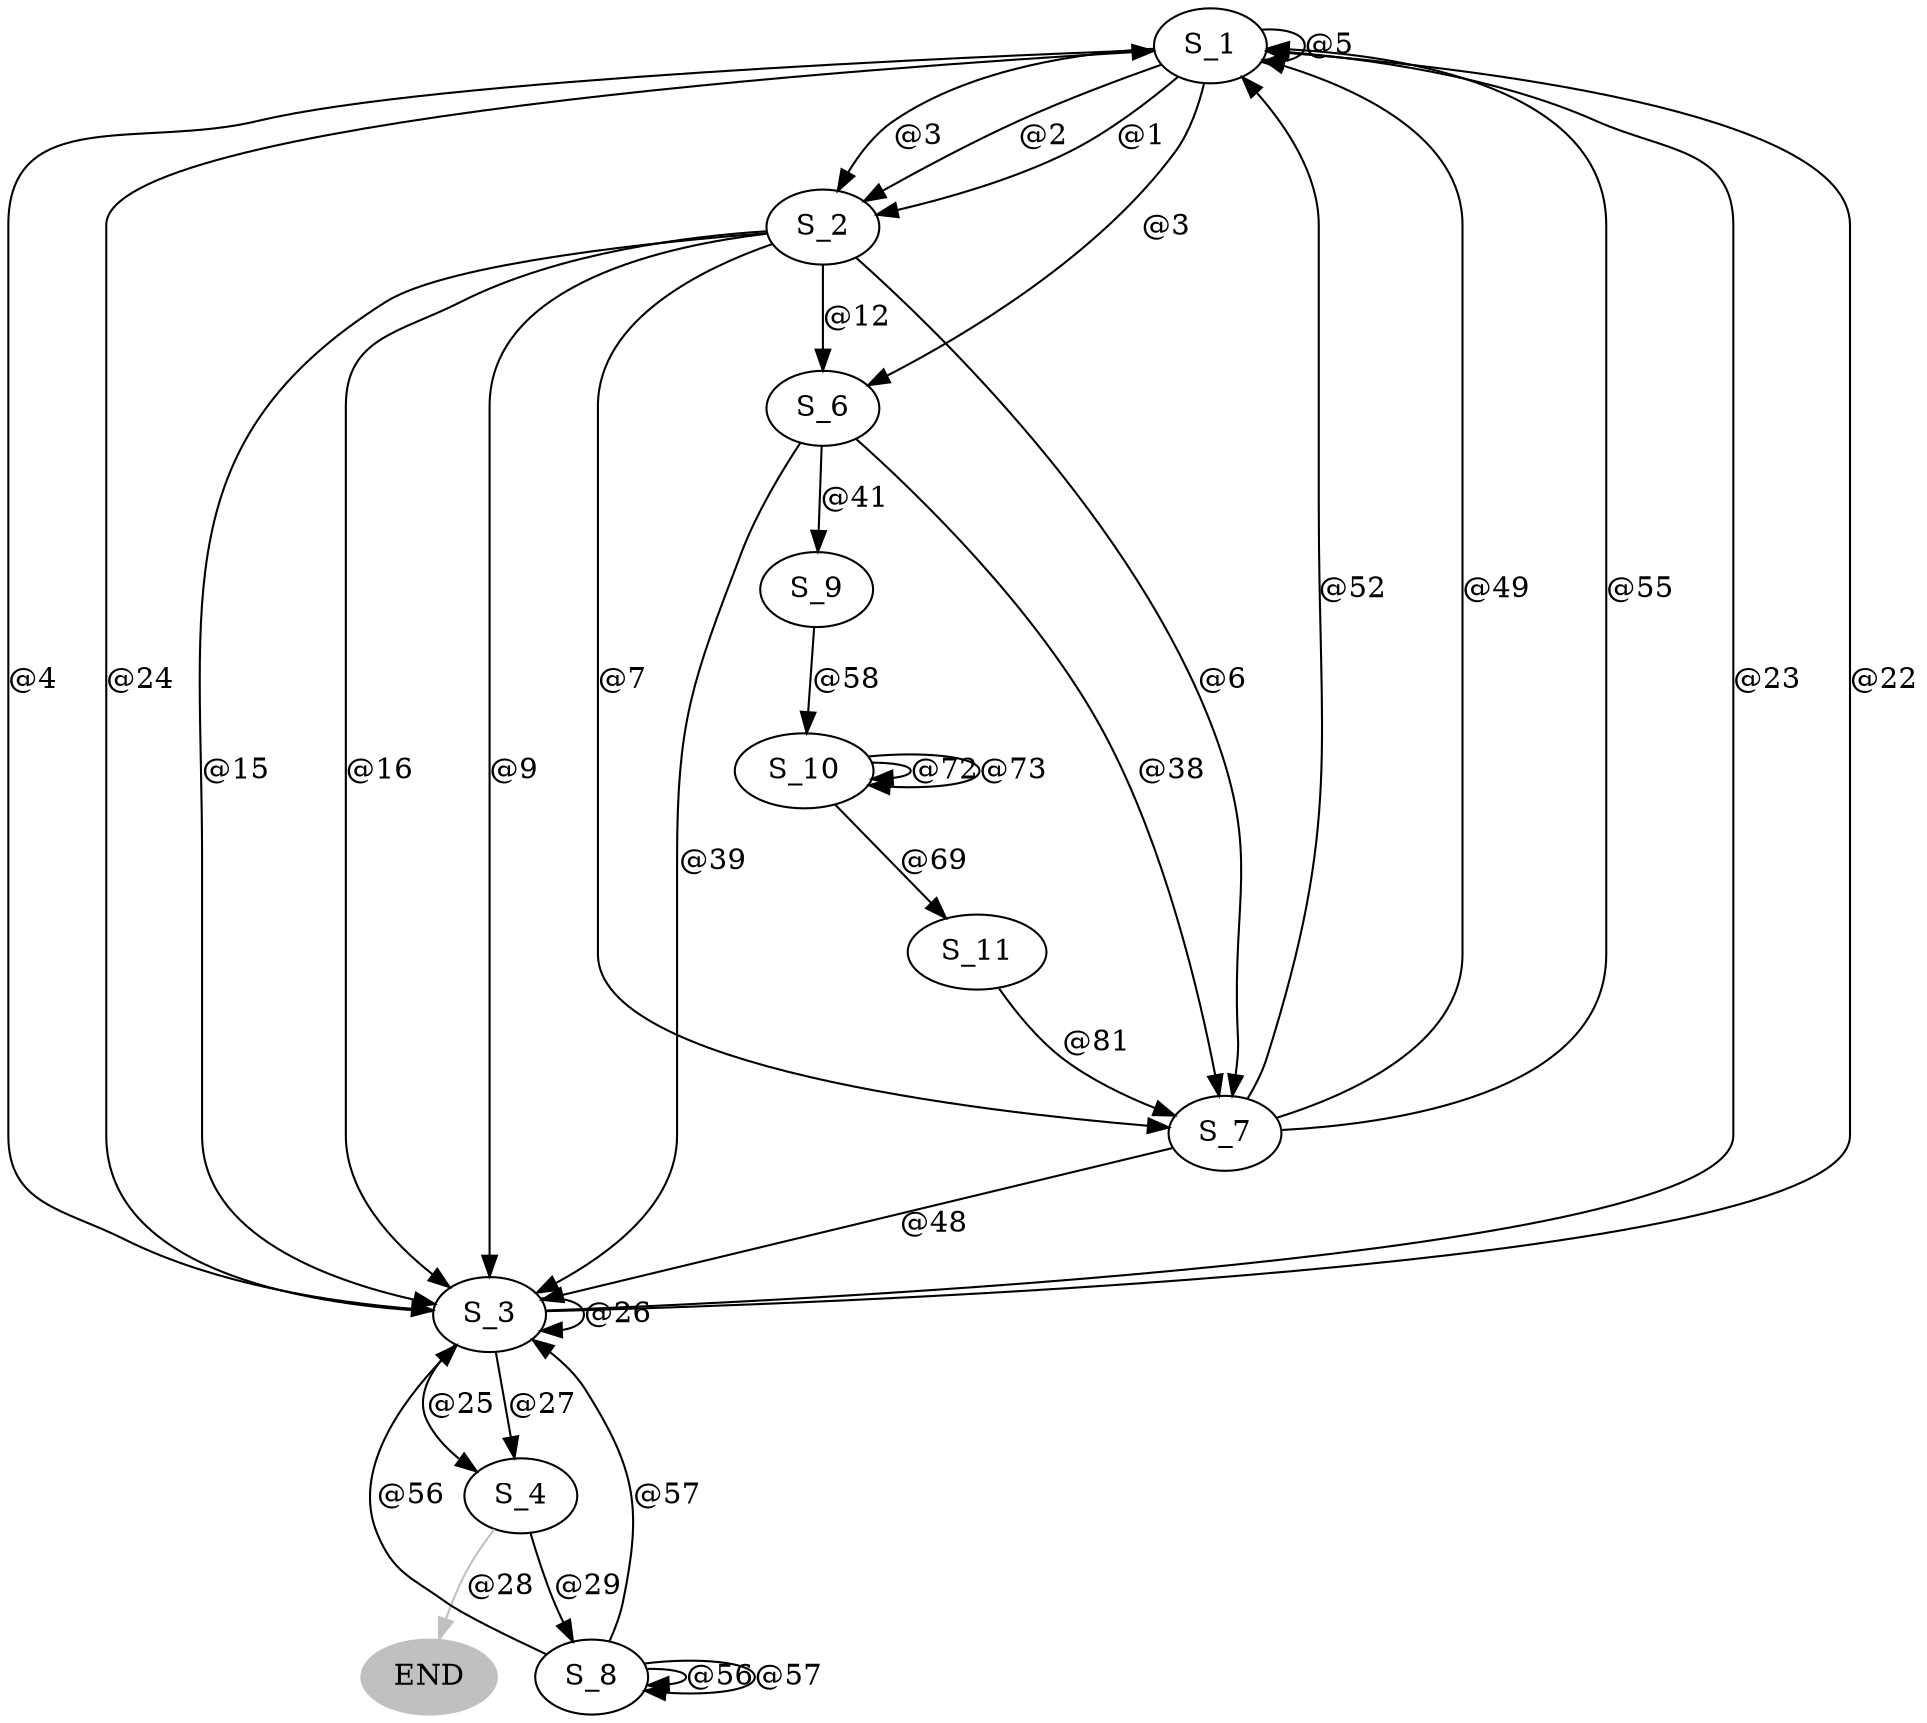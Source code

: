 // Explored App Model
digraph {
	S_1 -> S_2 [label="@3"]
	S_2 -> S_3 [label="@16"]
	S_3 -> S_4 [label="@27"]
	END [label=END color=gray style=filled]
	S_4 -> END [label="@28" color=gray style=filled]
	S_1 -> S_1 [label="@5"]
	S_1 -> S_2 [label="@2"]
	S_2 -> S_3 [label="@9"]
	S_3 -> S_1 [label="@24"]
	S_1 -> S_3 [label="@4"]
	S_3 -> S_1 [label="@23"]
	S_1 -> S_2 [label="@1"]
	S_2 -> S_6 [label="@12"]
	S_6 -> S_7 [label="@38"]
	S_7 -> S_1 [label="@49"]
	S_1 -> S_6 [label="@3"]
	S_6 -> S_3 [label="@39"]
	S_3 -> S_4 [label="@25"]
	S_4 -> S_8 [label="@29"]
	S_8 -> S_3 [label="@57"]
	S_3 -> S_1 [label="@22"]
	S_2 -> S_7 [label="@6"]
	S_7 -> S_1 [label="@55"]
	S_2 -> S_3 [label="@15"]
	S_3 -> S_3 [label="@26"]
	S_6 -> S_9 [label="@41"]
	S_9 -> S_10 [label="@58"]
	S_10 -> S_10 [label="@72"]
	S_10 -> S_10 [label="@73"]
	S_10 -> S_11 [label="@69"]
	S_11 -> S_7 [label="@81"]
	S_7 -> S_3 [label="@48"]
	S_2 -> S_7 [label="@7"]
	S_7 -> S_1 [label="@52"]
	S_8 -> S_8 [label="@56"]
	S_8 -> S_8 [label="@57"]
	S_8 -> S_3 [label="@56"]
}
